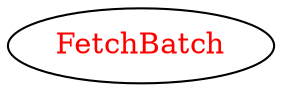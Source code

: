 digraph dependencyGraph {
 concentrate=true;
 ranksep="2.0";
 rankdir="LR"; 
 splines="ortho";
"FetchBatch" [fontcolor="red"];
}